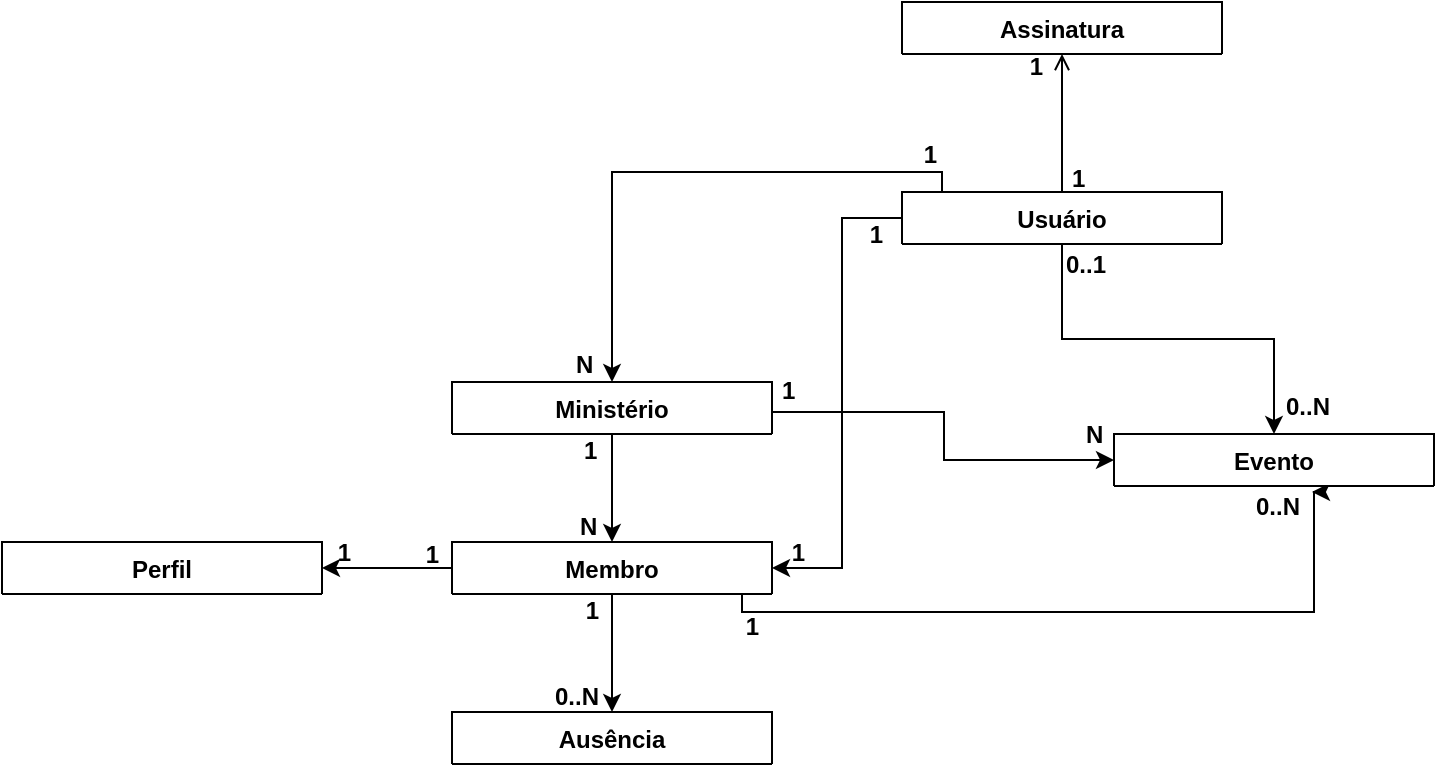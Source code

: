 <mxfile version="24.7.1" type="github" pages="2">
  <diagram id="C5RBs43oDa-KdzZeNtuy" name="Diag. Classes">
    <mxGraphModel dx="880" dy="426" grid="1" gridSize="5" guides="1" tooltips="1" connect="1" arrows="1" fold="1" page="1" pageScale="1" pageWidth="827" pageHeight="1169" math="0" shadow="0">
      <root>
        <mxCell id="WIyWlLk6GJQsqaUBKTNV-0" />
        <mxCell id="WIyWlLk6GJQsqaUBKTNV-1" parent="WIyWlLk6GJQsqaUBKTNV-0" />
        <mxCell id="q6jsrNKbjwWXl9jYyEzg-243" style="edgeStyle=orthogonalEdgeStyle;rounded=0;orthogonalLoop=1;jettySize=auto;html=1;fontStyle=1" parent="WIyWlLk6GJQsqaUBKTNV-1" source="zkfFHV4jXpPFQw0GAbJ--0" target="q6jsrNKbjwWXl9jYyEzg-241" edge="1">
          <mxGeometry relative="1" as="geometry">
            <Array as="points">
              <mxPoint x="529" y="134" />
              <mxPoint x="364" y="134" />
            </Array>
          </mxGeometry>
        </mxCell>
        <mxCell id="ArqrUtqpqqFmxBodryrC-20" style="edgeStyle=orthogonalEdgeStyle;rounded=0;orthogonalLoop=1;jettySize=auto;html=1;" parent="WIyWlLk6GJQsqaUBKTNV-1" source="zkfFHV4jXpPFQw0GAbJ--0" target="ArqrUtqpqqFmxBodryrC-1" edge="1">
          <mxGeometry relative="1" as="geometry" />
        </mxCell>
        <mxCell id="ArqrUtqpqqFmxBodryrC-30" style="edgeStyle=orthogonalEdgeStyle;rounded=0;orthogonalLoop=1;jettySize=auto;html=1;" parent="WIyWlLk6GJQsqaUBKTNV-1" source="zkfFHV4jXpPFQw0GAbJ--0" target="q6jsrNKbjwWXl9jYyEzg-236" edge="1">
          <mxGeometry relative="1" as="geometry">
            <Array as="points">
              <mxPoint x="479" y="157" />
              <mxPoint x="479" y="332" />
            </Array>
          </mxGeometry>
        </mxCell>
        <mxCell id="zkfFHV4jXpPFQw0GAbJ--0" value="Usuário" style="swimlane;fontStyle=1;align=center;verticalAlign=top;childLayout=stackLayout;horizontal=1;startSize=26;horizontalStack=0;resizeParent=1;resizeLast=0;collapsible=1;marginBottom=0;rounded=0;shadow=0;strokeWidth=1;" parent="WIyWlLk6GJQsqaUBKTNV-1" vertex="1" collapsed="1">
          <mxGeometry x="509" y="144" width="160" height="26" as="geometry">
            <mxRectangle x="315" y="110" width="160" height="34" as="alternateBounds" />
          </mxGeometry>
        </mxCell>
        <mxCell id="zkfFHV4jXpPFQw0GAbJ--4" value="" style="line;html=1;strokeWidth=1;align=left;verticalAlign=middle;spacingTop=-1;spacingLeft=3;spacingRight=3;rotatable=0;labelPosition=right;points=[];portConstraint=eastwest;" parent="zkfFHV4jXpPFQw0GAbJ--0" vertex="1">
          <mxGeometry y="26" width="160" height="8" as="geometry" />
        </mxCell>
        <mxCell id="zkfFHV4jXpPFQw0GAbJ--6" value="Perfil" style="swimlane;fontStyle=1;align=center;verticalAlign=top;childLayout=stackLayout;horizontal=1;startSize=26;horizontalStack=0;resizeParent=1;resizeLast=0;collapsible=1;marginBottom=0;rounded=0;shadow=0;strokeWidth=1;" parent="WIyWlLk6GJQsqaUBKTNV-1" vertex="1" collapsed="1">
          <mxGeometry x="59" y="319" width="160" height="26" as="geometry">
            <mxRectangle x="250" y="120" width="160" height="34" as="alternateBounds" />
          </mxGeometry>
        </mxCell>
        <mxCell id="zkfFHV4jXpPFQw0GAbJ--9" value="" style="line;html=1;strokeWidth=1;align=left;verticalAlign=middle;spacingTop=-1;spacingLeft=3;spacingRight=3;rotatable=0;labelPosition=right;points=[];portConstraint=eastwest;" parent="zkfFHV4jXpPFQw0GAbJ--6" vertex="1">
          <mxGeometry y="26" width="160" height="8" as="geometry" />
        </mxCell>
        <mxCell id="zkfFHV4jXpPFQw0GAbJ--17" value="Assinatura" style="swimlane;fontStyle=1;align=center;verticalAlign=top;childLayout=stackLayout;horizontal=1;startSize=26;horizontalStack=0;resizeParent=1;resizeLast=0;collapsible=1;marginBottom=0;rounded=0;shadow=0;strokeWidth=1;direction=east;" parent="WIyWlLk6GJQsqaUBKTNV-1" vertex="1" collapsed="1">
          <mxGeometry x="509" y="49" width="160" height="26" as="geometry">
            <mxRectangle x="500" y="30" width="160" height="34" as="alternateBounds" />
          </mxGeometry>
        </mxCell>
        <mxCell id="zkfFHV4jXpPFQw0GAbJ--23" value="" style="line;html=1;strokeWidth=1;align=left;verticalAlign=middle;spacingTop=-1;spacingLeft=3;spacingRight=3;rotatable=0;labelPosition=right;points=[];portConstraint=eastwest;" parent="zkfFHV4jXpPFQw0GAbJ--17" vertex="1">
          <mxGeometry y="26" width="160" height="8" as="geometry" />
        </mxCell>
        <mxCell id="zkfFHV4jXpPFQw0GAbJ--26" value="" style="endArrow=open;shadow=0;strokeWidth=1;rounded=0;curved=0;endFill=1;edgeStyle=elbowEdgeStyle;elbow=vertical;fontStyle=1" parent="WIyWlLk6GJQsqaUBKTNV-1" source="zkfFHV4jXpPFQw0GAbJ--0" target="zkfFHV4jXpPFQw0GAbJ--17" edge="1">
          <mxGeometry x="0.5" y="41" relative="1" as="geometry">
            <mxPoint x="839" y="269" as="sourcePoint" />
            <mxPoint x="999" y="269" as="targetPoint" />
            <mxPoint x="-40" y="32" as="offset" />
          </mxGeometry>
        </mxCell>
        <mxCell id="zkfFHV4jXpPFQw0GAbJ--27" value="1" style="resizable=0;align=left;verticalAlign=bottom;labelBackgroundColor=none;fontSize=12;fontStyle=1" parent="zkfFHV4jXpPFQw0GAbJ--26" connectable="0" vertex="1">
          <mxGeometry x="-1" relative="1" as="geometry">
            <mxPoint x="3" y="2" as="offset" />
          </mxGeometry>
        </mxCell>
        <mxCell id="zkfFHV4jXpPFQw0GAbJ--28" value="1" style="resizable=0;align=right;verticalAlign=bottom;labelBackgroundColor=none;fontSize=12;fontStyle=1" parent="zkfFHV4jXpPFQw0GAbJ--26" connectable="0" vertex="1">
          <mxGeometry x="1" relative="1" as="geometry">
            <mxPoint x="-8" y="15" as="offset" />
          </mxGeometry>
        </mxCell>
        <mxCell id="q6jsrNKbjwWXl9jYyEzg-221" value="" style="endArrow=classic;shadow=0;strokeWidth=1;rounded=0;curved=0;endFill=1;edgeStyle=elbowEdgeStyle;elbow=vertical;fontStyle=1" parent="WIyWlLk6GJQsqaUBKTNV-1" source="q6jsrNKbjwWXl9jYyEzg-236" target="zkfFHV4jXpPFQw0GAbJ--6" edge="1">
          <mxGeometry x="0.5" y="41" relative="1" as="geometry">
            <mxPoint x="859" y="144" as="sourcePoint" />
            <mxPoint x="949" y="144" as="targetPoint" />
            <mxPoint x="-40" y="32" as="offset" />
          </mxGeometry>
        </mxCell>
        <mxCell id="q6jsrNKbjwWXl9jYyEzg-222" value="0..1" style="resizable=0;align=left;verticalAlign=bottom;labelBackgroundColor=none;fontSize=12;fontStyle=1" parent="q6jsrNKbjwWXl9jYyEzg-221" connectable="0" vertex="1">
          <mxGeometry x="-1" relative="1" as="geometry">
            <mxPoint y="16" as="offset" />
          </mxGeometry>
        </mxCell>
        <mxCell id="q6jsrNKbjwWXl9jYyEzg-223" value="1" style="resizable=0;align=right;verticalAlign=bottom;labelBackgroundColor=none;fontSize=12;fontStyle=1" parent="q6jsrNKbjwWXl9jYyEzg-221" connectable="0" vertex="1">
          <mxGeometry x="1" relative="1" as="geometry">
            <mxPoint x="60" y="2" as="offset" />
          </mxGeometry>
        </mxCell>
        <mxCell id="q6jsrNKbjwWXl9jYyEzg-226" value="Ausência" style="swimlane;fontStyle=1;align=center;verticalAlign=top;childLayout=stackLayout;horizontal=1;startSize=26;horizontalStack=0;resizeParent=1;resizeLast=0;collapsible=1;marginBottom=0;rounded=0;shadow=0;strokeWidth=1;" parent="WIyWlLk6GJQsqaUBKTNV-1" vertex="1" collapsed="1">
          <mxGeometry x="284" y="404" width="160" height="26" as="geometry">
            <mxRectangle x="250" y="120" width="160" height="34" as="alternateBounds" />
          </mxGeometry>
        </mxCell>
        <mxCell id="q6jsrNKbjwWXl9jYyEzg-227" value="" style="line;html=1;strokeWidth=1;align=left;verticalAlign=middle;spacingTop=-1;spacingLeft=3;spacingRight=3;rotatable=0;labelPosition=right;points=[];portConstraint=eastwest;" parent="q6jsrNKbjwWXl9jYyEzg-226" vertex="1">
          <mxGeometry y="26" width="160" height="8" as="geometry" />
        </mxCell>
        <mxCell id="ArqrUtqpqqFmxBodryrC-11" style="edgeStyle=orthogonalEdgeStyle;rounded=0;orthogonalLoop=1;jettySize=auto;html=1;fontStyle=1" parent="WIyWlLk6GJQsqaUBKTNV-1" source="q6jsrNKbjwWXl9jYyEzg-236" target="q6jsrNKbjwWXl9jYyEzg-226" edge="1">
          <mxGeometry relative="1" as="geometry" />
        </mxCell>
        <mxCell id="vZEHAtt5c9Cjj-e_rAxL-0" style="edgeStyle=orthogonalEdgeStyle;rounded=0;orthogonalLoop=1;jettySize=auto;html=1;" edge="1" parent="WIyWlLk6GJQsqaUBKTNV-1" source="q6jsrNKbjwWXl9jYyEzg-236">
          <mxGeometry relative="1" as="geometry">
            <mxPoint x="714" y="294" as="targetPoint" />
            <Array as="points">
              <mxPoint x="429" y="354" />
              <mxPoint x="715" y="354" />
            </Array>
          </mxGeometry>
        </mxCell>
        <mxCell id="q6jsrNKbjwWXl9jYyEzg-236" value="Membro" style="swimlane;fontStyle=1;align=center;verticalAlign=top;childLayout=stackLayout;horizontal=1;startSize=26;horizontalStack=0;resizeParent=1;resizeLast=0;collapsible=1;marginBottom=0;rounded=0;shadow=0;strokeWidth=1;" parent="WIyWlLk6GJQsqaUBKTNV-1" vertex="1" collapsed="1">
          <mxGeometry x="284" y="319" width="160" height="26" as="geometry">
            <mxRectangle x="250" y="120" width="160" height="34" as="alternateBounds" />
          </mxGeometry>
        </mxCell>
        <mxCell id="q6jsrNKbjwWXl9jYyEzg-237" value="" style="line;html=1;strokeWidth=1;align=left;verticalAlign=middle;spacingTop=-1;spacingLeft=3;spacingRight=3;rotatable=0;labelPosition=right;points=[];portConstraint=eastwest;" parent="q6jsrNKbjwWXl9jYyEzg-236" vertex="1">
          <mxGeometry y="26" width="160" height="8" as="geometry" />
        </mxCell>
        <mxCell id="ArqrUtqpqqFmxBodryrC-0" style="edgeStyle=orthogonalEdgeStyle;rounded=0;orthogonalLoop=1;jettySize=auto;html=1;fontStyle=1" parent="WIyWlLk6GJQsqaUBKTNV-1" source="q6jsrNKbjwWXl9jYyEzg-241" target="q6jsrNKbjwWXl9jYyEzg-236" edge="1">
          <mxGeometry relative="1" as="geometry" />
        </mxCell>
        <mxCell id="ArqrUtqpqqFmxBodryrC-3" style="rounded=0;orthogonalLoop=1;jettySize=auto;html=1;fontStyle=1;edgeStyle=orthogonalEdgeStyle;" parent="WIyWlLk6GJQsqaUBKTNV-1" source="q6jsrNKbjwWXl9jYyEzg-241" target="ArqrUtqpqqFmxBodryrC-1" edge="1">
          <mxGeometry relative="1" as="geometry">
            <Array as="points">
              <mxPoint x="530" y="254" />
              <mxPoint x="530" y="278" />
            </Array>
          </mxGeometry>
        </mxCell>
        <mxCell id="q6jsrNKbjwWXl9jYyEzg-241" value="Ministério" style="swimlane;fontStyle=1;align=center;verticalAlign=top;childLayout=stackLayout;horizontal=1;startSize=26;horizontalStack=0;resizeParent=1;resizeLast=0;collapsible=1;marginBottom=0;rounded=0;shadow=0;strokeWidth=1;" parent="WIyWlLk6GJQsqaUBKTNV-1" vertex="1" collapsed="1">
          <mxGeometry x="284" y="239" width="160" height="26" as="geometry">
            <mxRectangle x="250" y="120" width="160" height="34" as="alternateBounds" />
          </mxGeometry>
        </mxCell>
        <mxCell id="q6jsrNKbjwWXl9jYyEzg-242" value="" style="line;html=1;strokeWidth=1;align=left;verticalAlign=middle;spacingTop=-1;spacingLeft=3;spacingRight=3;rotatable=0;labelPosition=right;points=[];portConstraint=eastwest;" parent="q6jsrNKbjwWXl9jYyEzg-241" vertex="1">
          <mxGeometry y="26" width="160" height="8" as="geometry" />
        </mxCell>
        <mxCell id="q6jsrNKbjwWXl9jYyEzg-244" value="0..1" style="resizable=0;align=left;verticalAlign=bottom;labelBackgroundColor=none;fontSize=12;fontStyle=1" parent="WIyWlLk6GJQsqaUBKTNV-1" connectable="0" vertex="1">
          <mxGeometry x="589" y="189" as="geometry" />
        </mxCell>
        <mxCell id="q6jsrNKbjwWXl9jYyEzg-245" value="N" style="resizable=0;align=left;verticalAlign=bottom;labelBackgroundColor=none;fontSize=12;fontStyle=1" parent="WIyWlLk6GJQsqaUBKTNV-1" connectable="0" vertex="1">
          <mxGeometry x="344" y="239" as="geometry" />
        </mxCell>
        <mxCell id="ArqrUtqpqqFmxBodryrC-1" value="Evento" style="swimlane;fontStyle=1;align=center;verticalAlign=top;childLayout=stackLayout;horizontal=1;startSize=26;horizontalStack=0;resizeParent=1;resizeLast=0;collapsible=1;marginBottom=0;rounded=0;shadow=0;strokeWidth=1;" parent="WIyWlLk6GJQsqaUBKTNV-1" vertex="1" collapsed="1">
          <mxGeometry x="615" y="265" width="160" height="26" as="geometry">
            <mxRectangle x="250" y="120" width="160" height="34" as="alternateBounds" />
          </mxGeometry>
        </mxCell>
        <mxCell id="ArqrUtqpqqFmxBodryrC-2" value="" style="line;html=1;strokeWidth=1;align=left;verticalAlign=middle;spacingTop=-1;spacingLeft=3;spacingRight=3;rotatable=0;labelPosition=right;points=[];portConstraint=eastwest;" parent="ArqrUtqpqqFmxBodryrC-1" vertex="1">
          <mxGeometry y="26" width="160" height="8" as="geometry" />
        </mxCell>
        <mxCell id="ArqrUtqpqqFmxBodryrC-4" value="1" style="resizable=0;align=left;verticalAlign=bottom;labelBackgroundColor=none;fontSize=12;fontStyle=1" parent="WIyWlLk6GJQsqaUBKTNV-1" connectable="0" vertex="1">
          <mxGeometry x="447" y="252" as="geometry" />
        </mxCell>
        <mxCell id="ArqrUtqpqqFmxBodryrC-5" value="N" style="resizable=0;align=left;verticalAlign=bottom;labelBackgroundColor=none;fontSize=12;fontStyle=1" parent="WIyWlLk6GJQsqaUBKTNV-1" connectable="0" vertex="1">
          <mxGeometry x="599" y="274" as="geometry" />
        </mxCell>
        <mxCell id="ArqrUtqpqqFmxBodryrC-7" value="N" style="resizable=0;align=left;verticalAlign=bottom;labelBackgroundColor=none;fontSize=12;fontStyle=1" parent="WIyWlLk6GJQsqaUBKTNV-1" connectable="0" vertex="1">
          <mxGeometry x="528" y="197" as="geometry">
            <mxPoint x="-182" y="123" as="offset" />
          </mxGeometry>
        </mxCell>
        <mxCell id="ArqrUtqpqqFmxBodryrC-13" value="0..N" style="resizable=0;align=right;verticalAlign=bottom;labelBackgroundColor=none;fontSize=12;fontStyle=1" parent="WIyWlLk6GJQsqaUBKTNV-1" connectable="0" vertex="1">
          <mxGeometry x="361" y="224" as="geometry">
            <mxPoint x="-2" y="181" as="offset" />
          </mxGeometry>
        </mxCell>
        <mxCell id="ArqrUtqpqqFmxBodryrC-21" value="0..N" style="resizable=0;align=left;verticalAlign=bottom;labelBackgroundColor=none;fontSize=12;fontStyle=1" parent="WIyWlLk6GJQsqaUBKTNV-1" connectable="0" vertex="1">
          <mxGeometry x="699" y="239" as="geometry">
            <mxPoint y="21" as="offset" />
          </mxGeometry>
        </mxCell>
        <mxCell id="ArqrUtqpqqFmxBodryrC-25" value="1" style="resizable=0;align=right;verticalAlign=bottom;labelBackgroundColor=none;fontSize=12;fontStyle=1" parent="WIyWlLk6GJQsqaUBKTNV-1" connectable="0" vertex="1">
          <mxGeometry x="284" y="339" as="geometry">
            <mxPoint x="-49" y="-6" as="offset" />
          </mxGeometry>
        </mxCell>
        <mxCell id="ArqrUtqpqqFmxBodryrC-29" value="" style="resizable=0;align=right;verticalAlign=bottom;labelBackgroundColor=none;fontSize=12;fontStyle=1" parent="WIyWlLk6GJQsqaUBKTNV-1" connectable="0" vertex="1">
          <mxGeometry x="665" y="110" as="geometry">
            <mxPoint x="-2" y="181" as="offset" />
          </mxGeometry>
        </mxCell>
        <mxCell id="ArqrUtqpqqFmxBodryrC-31" value="1" style="resizable=0;align=right;verticalAlign=bottom;labelBackgroundColor=none;fontSize=12;fontStyle=1" parent="WIyWlLk6GJQsqaUBKTNV-1" connectable="0" vertex="1">
          <mxGeometry x="757" y="159" as="geometry">
            <mxPoint x="-256" y="15" as="offset" />
          </mxGeometry>
        </mxCell>
        <mxCell id="ArqrUtqpqqFmxBodryrC-32" value="1" style="resizable=0;align=right;verticalAlign=bottom;labelBackgroundColor=none;fontSize=12;fontStyle=1" parent="WIyWlLk6GJQsqaUBKTNV-1" connectable="0" vertex="1">
          <mxGeometry x="784" y="119" as="geometry">
            <mxPoint x="-256" y="15" as="offset" />
          </mxGeometry>
        </mxCell>
        <mxCell id="ArqrUtqpqqFmxBodryrC-33" value="1" style="resizable=0;align=right;verticalAlign=bottom;labelBackgroundColor=none;fontSize=12;fontStyle=1" parent="WIyWlLk6GJQsqaUBKTNV-1" connectable="0" vertex="1">
          <mxGeometry x="718" y="318" as="geometry">
            <mxPoint x="-256" y="15" as="offset" />
          </mxGeometry>
        </mxCell>
        <mxCell id="ArqrUtqpqqFmxBodryrC-34" value="1" style="resizable=0;align=right;verticalAlign=bottom;labelBackgroundColor=none;fontSize=12;fontStyle=1" parent="WIyWlLk6GJQsqaUBKTNV-1" connectable="0" vertex="1">
          <mxGeometry x="615" y="347" as="geometry">
            <mxPoint x="-256" y="15" as="offset" />
          </mxGeometry>
        </mxCell>
        <mxCell id="ArqrUtqpqqFmxBodryrC-35" value="1" style="resizable=0;align=left;verticalAlign=bottom;labelBackgroundColor=none;fontSize=12;fontStyle=1" parent="WIyWlLk6GJQsqaUBKTNV-1" connectable="0" vertex="1">
          <mxGeometry x="530" y="159" as="geometry">
            <mxPoint x="-182" y="123" as="offset" />
          </mxGeometry>
        </mxCell>
        <mxCell id="vZEHAtt5c9Cjj-e_rAxL-1" value="0..N" style="resizable=0;align=left;verticalAlign=bottom;labelBackgroundColor=none;fontSize=12;fontStyle=1" connectable="0" vertex="1" parent="WIyWlLk6GJQsqaUBKTNV-1">
          <mxGeometry x="590" y="283" as="geometry">
            <mxPoint x="94" y="27" as="offset" />
          </mxGeometry>
        </mxCell>
        <mxCell id="vZEHAtt5c9Cjj-e_rAxL-2" value="1" style="resizable=0;align=right;verticalAlign=bottom;labelBackgroundColor=none;fontSize=12;fontStyle=1" connectable="0" vertex="1" parent="WIyWlLk6GJQsqaUBKTNV-1">
          <mxGeometry x="695" y="355" as="geometry">
            <mxPoint x="-256" y="15" as="offset" />
          </mxGeometry>
        </mxCell>
      </root>
    </mxGraphModel>
  </diagram>
  <diagram id="LfwR85vyU29YKfIAJtMj" name="Diag. Caso de Uso">
    <mxGraphModel dx="1567" dy="541" grid="1" gridSize="10" guides="1" tooltips="1" connect="1" arrows="1" fold="1" page="1" pageScale="1" pageWidth="827" pageHeight="1169" math="0" shadow="0">
      <root>
        <mxCell id="0" />
        <mxCell id="1" parent="0" />
        <mxCell id="RJTqDr5wJDbC0DNeO8t3-87" value="" style="whiteSpace=wrap;html=1;" parent="1" vertex="1">
          <mxGeometry x="290" y="39" width="310" height="690" as="geometry" />
        </mxCell>
        <mxCell id="RJTqDr5wJDbC0DNeO8t3-124" style="edgeStyle=none;rounded=0;orthogonalLoop=1;jettySize=auto;html=1;fontFamily=Helvetica;fontSize=12;fontColor=default;entryX=0;entryY=0.5;entryDx=0;entryDy=0;entryPerimeter=0;" parent="1" source="RJTqDr5wJDbC0DNeO8t3-86" target="RJTqDr5wJDbC0DNeO8t3-90" edge="1">
          <mxGeometry relative="1" as="geometry">
            <mxPoint x="170" y="359" as="sourcePoint" />
          </mxGeometry>
        </mxCell>
        <mxCell id="RJTqDr5wJDbC0DNeO8t3-86" value="Outro Ministério" style="shape=umlActor;verticalLabelPosition=bottom;verticalAlign=top;html=1;" parent="1" vertex="1">
          <mxGeometry x="130" y="188" width="30" height="60" as="geometry" />
        </mxCell>
        <mxCell id="RJTqDr5wJDbC0DNeO8t3-90" value="&lt;div&gt;&lt;b style=&quot;background-color: transparent; font-family: Arial, sans-serif; font-size: 11pt; white-space-collapse: preserve;&quot;&gt;&lt;br&gt;&lt;/b&gt;&lt;/div&gt;&lt;div&gt;&lt;b style=&quot;background-color: transparent; font-family: Arial, sans-serif; font-size: 11pt; white-space-collapse: preserve;&quot;&gt;Manter Evento&lt;/b&gt;&lt;br&gt;&lt;/div&gt;&lt;div&gt;&lt;span&gt;&lt;span style=&quot;font-size: 11pt; font-family: Arial, sans-serif; background-color: transparent; font-variant-numeric: normal; font-variant-east-asian: normal; font-variant-alternates: normal; font-variant-position: normal; vertical-align: baseline; white-space-collapse: preserve;&quot;&gt;&lt;b&gt;Favorito&lt;/b&gt;&lt;/span&gt;&lt;/span&gt;&lt;/div&gt;" style="strokeWidth=2;html=1;shape=mxgraph.flowchart.start_1;whiteSpace=wrap;strokeColor=default;align=center;verticalAlign=top;fontFamily=Helvetica;fontSize=12;fontColor=default;fillColor=default;" parent="1" vertex="1">
          <mxGeometry x="355" y="169" width="180" height="70" as="geometry" />
        </mxCell>
        <mxCell id="RJTqDr5wJDbC0DNeO8t3-91" value="&lt;div&gt;&lt;span&gt;&lt;span style=&quot;font-size: 11pt; font-family: Arial, sans-serif; background-color: transparent; font-variant-numeric: normal; font-variant-east-asian: normal; font-variant-alternates: normal; font-variant-position: normal; vertical-align: baseline; white-space-collapse: preserve;&quot;&gt;&lt;b&gt;&lt;br&gt;&lt;/b&gt;&lt;/span&gt;&lt;/span&gt;&lt;/div&gt;&lt;span id=&quot;docs-internal-guid-4afa85d8-7fff-9e2a-b5e1-b76f4b0d9026&quot;&gt;&lt;span style=&quot;font-size: 11pt; font-family: Arial, sans-serif; background-color: transparent; font-variant-numeric: normal; font-variant-east-asian: normal; font-variant-alternates: normal; font-variant-position: normal; vertical-align: baseline; white-space-collapse: preserve;&quot;&gt;&lt;b&gt;Manter Ausência&lt;/b&gt;&lt;/span&gt;&lt;/span&gt;" style="strokeWidth=2;html=1;shape=mxgraph.flowchart.start_1;whiteSpace=wrap;strokeColor=default;align=center;verticalAlign=top;fontFamily=Helvetica;fontSize=12;fontColor=default;fillColor=default;" parent="1" vertex="1">
          <mxGeometry x="355" y="259" width="180" height="70" as="geometry" />
        </mxCell>
        <mxCell id="RJTqDr5wJDbC0DNeO8t3-92" value="&lt;div&gt;&lt;span&gt;&lt;span style=&quot;font-size: 11pt; font-family: Arial, sans-serif; background-color: transparent; font-variant-numeric: normal; font-variant-east-asian: normal; font-variant-alternates: normal; font-variant-position: normal; vertical-align: baseline; white-space-collapse: preserve;&quot;&gt;&lt;br&gt;&lt;/span&gt;&lt;/span&gt;&lt;/div&gt;&lt;span id=&quot;docs-internal-guid-e95da2e6-7fff-0710-e30e-2d97cab7f2db&quot;&gt;&lt;span style=&quot;font-size: 11pt; font-family: Arial, sans-serif; background-color: transparent; font-variant-numeric: normal; font-variant-east-asian: normal; font-variant-alternates: normal; font-variant-position: normal; vertical-align: baseline; white-space-collapse: preserve;&quot;&gt;&lt;b&gt;Manter Música&lt;/b&gt;&lt;/span&gt;&lt;/span&gt;" style="strokeWidth=2;html=1;shape=mxgraph.flowchart.start_1;whiteSpace=wrap;strokeColor=default;align=center;verticalAlign=top;fontFamily=Helvetica;fontSize=12;fontColor=default;fillColor=default;" parent="1" vertex="1">
          <mxGeometry x="355" y="349" width="180" height="70" as="geometry" />
        </mxCell>
        <mxCell id="RJTqDr5wJDbC0DNeO8t3-93" value="&lt;div&gt;&lt;span&gt;&lt;span style=&quot;font-size: 11pt; font-family: Arial, sans-serif; background-color: transparent; font-variant-numeric: normal; font-variant-east-asian: normal; font-variant-alternates: normal; font-variant-position: normal; vertical-align: baseline; white-space-collapse: preserve;&quot;&gt;&lt;br&gt;&lt;/span&gt;&lt;/span&gt;&lt;/div&gt;&lt;span id=&quot;docs-internal-guid-98652d6b-7fff-5aa1-7df8-451ec325e2ac&quot;&gt;&lt;span style=&quot;font-size: 11pt; font-family: Arial, sans-serif; background-color: transparent; font-variant-numeric: normal; font-variant-east-asian: normal; font-variant-alternates: normal; font-variant-position: normal; vertical-align: baseline; white-space-collapse: preserve;&quot;&gt;&lt;b&gt;Manter Membro&lt;/b&gt;&lt;/span&gt;&lt;/span&gt;" style="strokeWidth=2;html=1;shape=mxgraph.flowchart.start_1;whiteSpace=wrap;strokeColor=default;align=center;verticalAlign=top;fontFamily=Helvetica;fontSize=12;fontColor=default;fillColor=default;" parent="1" vertex="1">
          <mxGeometry x="355" y="439" width="180" height="70" as="geometry" />
        </mxCell>
        <mxCell id="RJTqDr5wJDbC0DNeO8t3-94" value="&lt;div&gt;&lt;b style=&quot;background-color: initial; white-space-collapse: preserve; font-family: Arial, sans-serif; font-size: 14.667px;&quot;&gt;&lt;br&gt;&lt;/b&gt;&lt;/div&gt;&lt;div&gt;&lt;b style=&quot;background-color: initial; white-space-collapse: preserve; font-family: Arial, sans-serif; font-size: 14.667px;&quot;&gt;Gerenciar Permissões&lt;/b&gt;&lt;br&gt;&lt;/div&gt;" style="strokeWidth=2;html=1;shape=mxgraph.flowchart.start_1;whiteSpace=wrap;strokeColor=default;align=center;verticalAlign=top;fontFamily=Helvetica;fontSize=12;fontColor=default;fillColor=default;" parent="1" vertex="1">
          <mxGeometry x="355" y="529" width="180" height="70" as="geometry" />
        </mxCell>
        <mxCell id="RJTqDr5wJDbC0DNeO8t3-95" value="&lt;div&gt;&lt;span&gt;&lt;span style=&quot;font-size: 11pt; font-family: Arial, sans-serif; background-color: transparent; font-variant-numeric: normal; font-variant-east-asian: normal; font-variant-alternates: normal; font-variant-position: normal; vertical-align: baseline; white-space-collapse: preserve;&quot;&gt;&lt;br&gt;&lt;/span&gt;&lt;/span&gt;&lt;/div&gt;&lt;span id=&quot;docs-internal-guid-924b804d-7fff-9c11-ec16-7aee66b5cdbe&quot;&gt;&lt;span style=&quot;font-size: 11pt; font-family: Arial, sans-serif; background-color: transparent; font-variant-numeric: normal; font-variant-east-asian: normal; font-variant-alternates: normal; font-variant-position: normal; vertical-align: baseline; white-space-collapse: preserve;&quot;&gt;&lt;b&gt;Manter Perfil&lt;/b&gt;&lt;/span&gt;&lt;/span&gt;" style="strokeWidth=2;html=1;shape=mxgraph.flowchart.start_1;whiteSpace=wrap;strokeColor=default;align=center;verticalAlign=top;fontFamily=Helvetica;fontSize=12;fontColor=default;fillColor=default;" parent="1" vertex="1">
          <mxGeometry x="355" y="619" width="180" height="70" as="geometry" />
        </mxCell>
        <mxCell id="RJTqDr5wJDbC0DNeO8t3-99" value="Membro" style="shape=umlActor;verticalLabelPosition=bottom;verticalAlign=top;html=1;" parent="1" vertex="1">
          <mxGeometry x="130" y="328" width="30" height="60" as="geometry" />
        </mxCell>
        <mxCell id="RJTqDr5wJDbC0DNeO8t3-100" style="edgeStyle=orthogonalEdgeStyle;rounded=0;orthogonalLoop=1;jettySize=auto;html=1;fontFamily=Helvetica;fontSize=12;fontColor=default;" parent="1" source="RJTqDr5wJDbC0DNeO8t3-99" target="RJTqDr5wJDbC0DNeO8t3-86" edge="1">
          <mxGeometry relative="1" as="geometry">
            <mxPoint x="140" y="288" as="targetPoint" />
          </mxGeometry>
        </mxCell>
        <mxCell id="RJTqDr5wJDbC0DNeO8t3-111" style="edgeStyle=orthogonalEdgeStyle;rounded=0;orthogonalLoop=1;jettySize=auto;html=1;fontFamily=Helvetica;fontSize=12;fontColor=default;entryX=0.5;entryY=0.5;entryDx=0;entryDy=0;entryPerimeter=0;" parent="1" source="RJTqDr5wJDbC0DNeO8t3-107" target="RJTqDr5wJDbC0DNeO8t3-112" edge="1">
          <mxGeometry relative="1" as="geometry" />
        </mxCell>
        <mxCell id="RJTqDr5wJDbC0DNeO8t3-107" value="Núcleo" style="shape=umlActor;verticalLabelPosition=bottom;verticalAlign=top;html=1;" parent="1" vertex="1">
          <mxGeometry x="30" y="468" width="30" height="60" as="geometry" />
        </mxCell>
        <mxCell id="RJTqDr5wJDbC0DNeO8t3-114" style="edgeStyle=orthogonalEdgeStyle;rounded=0;orthogonalLoop=1;jettySize=auto;html=1;fontFamily=Helvetica;fontSize=12;fontColor=default;" parent="1" source="RJTqDr5wJDbC0DNeO8t3-112" target="RJTqDr5wJDbC0DNeO8t3-99" edge="1">
          <mxGeometry relative="1" as="geometry" />
        </mxCell>
        <mxCell id="RJTqDr5wJDbC0DNeO8t3-112" value="Coordenador" style="shape=umlActor;verticalLabelPosition=bottom;verticalAlign=top;html=1;" parent="1" vertex="1">
          <mxGeometry x="130" y="468" width="30" height="60" as="geometry" />
        </mxCell>
        <mxCell id="RJTqDr5wJDbC0DNeO8t3-116" style="edgeStyle=orthogonalEdgeStyle;rounded=0;orthogonalLoop=1;jettySize=auto;html=1;fontFamily=Helvetica;fontSize=12;fontColor=default;" parent="1" source="RJTqDr5wJDbC0DNeO8t3-115" target="RJTqDr5wJDbC0DNeO8t3-112" edge="1">
          <mxGeometry relative="1" as="geometry" />
        </mxCell>
        <mxCell id="RJTqDr5wJDbC0DNeO8t3-115" value="Admin" style="shape=umlActor;verticalLabelPosition=bottom;verticalAlign=top;html=1;strokeColor=default;align=center;fontFamily=Helvetica;fontSize=12;fontColor=default;fillColor=default;" parent="1" vertex="1">
          <mxGeometry x="130" y="598" width="30" height="60" as="geometry" />
        </mxCell>
        <mxCell id="RJTqDr5wJDbC0DNeO8t3-125" style="edgeStyle=none;rounded=0;orthogonalLoop=1;jettySize=auto;html=1;entryX=0;entryY=0.5;entryDx=0;entryDy=0;entryPerimeter=0;fontFamily=Helvetica;fontSize=12;fontColor=default;" parent="1" source="RJTqDr5wJDbC0DNeO8t3-86" target="RJTqDr5wJDbC0DNeO8t3-91" edge="1">
          <mxGeometry relative="1" as="geometry">
            <mxPoint x="170" y="369" as="sourcePoint" />
          </mxGeometry>
        </mxCell>
        <mxCell id="RJTqDr5wJDbC0DNeO8t3-126" style="edgeStyle=none;rounded=0;orthogonalLoop=1;jettySize=auto;html=1;entryX=0;entryY=0.5;entryDx=0;entryDy=0;entryPerimeter=0;fontFamily=Helvetica;fontSize=12;fontColor=default;" parent="1" target="RJTqDr5wJDbC0DNeO8t3-92" edge="1">
          <mxGeometry relative="1" as="geometry">
            <mxPoint x="170" y="249" as="sourcePoint" />
          </mxGeometry>
        </mxCell>
        <mxCell id="RJTqDr5wJDbC0DNeO8t3-131" style="edgeStyle=none;rounded=0;orthogonalLoop=1;jettySize=auto;html=1;entryX=0;entryY=0.5;entryDx=0;entryDy=0;entryPerimeter=0;fontFamily=Helvetica;fontSize=12;fontColor=default;" parent="1" source="RJTqDr5wJDbC0DNeO8t3-112" target="RJTqDr5wJDbC0DNeO8t3-95" edge="1">
          <mxGeometry relative="1" as="geometry" />
        </mxCell>
        <mxCell id="RJTqDr5wJDbC0DNeO8t3-132" style="edgeStyle=none;rounded=0;orthogonalLoop=1;jettySize=auto;html=1;entryX=0;entryY=0.5;entryDx=0;entryDy=0;entryPerimeter=0;fontFamily=Helvetica;fontSize=12;fontColor=default;" parent="1" source="RJTqDr5wJDbC0DNeO8t3-112" target="RJTqDr5wJDbC0DNeO8t3-94" edge="1">
          <mxGeometry relative="1" as="geometry" />
        </mxCell>
        <mxCell id="RJTqDr5wJDbC0DNeO8t3-133" style="edgeStyle=none;rounded=0;orthogonalLoop=1;jettySize=auto;html=1;entryX=0;entryY=0.5;entryDx=0;entryDy=0;entryPerimeter=0;fontFamily=Helvetica;fontSize=12;fontColor=default;" parent="1" source="RJTqDr5wJDbC0DNeO8t3-112" target="RJTqDr5wJDbC0DNeO8t3-93" edge="1">
          <mxGeometry relative="1" as="geometry" />
        </mxCell>
        <mxCell id="RJTqDr5wJDbC0DNeO8t3-138" style="edgeStyle=none;rounded=0;orthogonalLoop=1;jettySize=auto;html=1;fontFamily=Helvetica;fontSize=12;fontColor=default;entryX=1;entryY=0.5;entryDx=0;entryDy=0;entryPerimeter=0;" parent="1" source="RJTqDr5wJDbC0DNeO8t3-134" target="RJTqDr5wJDbC0DNeO8t3-90" edge="1">
          <mxGeometry relative="1" as="geometry" />
        </mxCell>
        <mxCell id="RJTqDr5wJDbC0DNeO8t3-134" value="Usuário Básico" style="shape=umlActor;verticalLabelPosition=bottom;verticalAlign=top;html=1;strokeColor=default;align=center;fontFamily=Helvetica;fontSize=12;fontColor=default;fillColor=default;" parent="1" vertex="1">
          <mxGeometry x="710" y="189" width="30" height="60" as="geometry" />
        </mxCell>
        <mxCell id="RJTqDr5wJDbC0DNeO8t3-135" value="Usuário Premium" style="shape=umlActor;verticalLabelPosition=bottom;verticalAlign=top;html=1;strokeColor=default;align=center;fontFamily=Helvetica;fontSize=12;fontColor=default;fillColor=default;" parent="1" vertex="1">
          <mxGeometry x="710" y="329" width="30" height="60" as="geometry" />
        </mxCell>
        <mxCell id="RJTqDr5wJDbC0DNeO8t3-136" style="edgeStyle=none;rounded=0;orthogonalLoop=1;jettySize=auto;html=1;entryX=0.5;entryY=1.333;entryDx=0;entryDy=0;entryPerimeter=0;fontFamily=Helvetica;fontSize=12;fontColor=default;" parent="1" source="RJTqDr5wJDbC0DNeO8t3-135" target="RJTqDr5wJDbC0DNeO8t3-134" edge="1">
          <mxGeometry relative="1" as="geometry" />
        </mxCell>
        <mxCell id="RJTqDr5wJDbC0DNeO8t3-139" style="edgeStyle=none;rounded=0;orthogonalLoop=1;jettySize=auto;html=1;entryX=1;entryY=0.5;entryDx=0;entryDy=0;entryPerimeter=0;fontFamily=Helvetica;fontSize=12;fontColor=default;" parent="1" source="RJTqDr5wJDbC0DNeO8t3-134" target="RJTqDr5wJDbC0DNeO8t3-91" edge="1">
          <mxGeometry relative="1" as="geometry" />
        </mxCell>
        <mxCell id="RJTqDr5wJDbC0DNeO8t3-140" style="edgeStyle=none;rounded=0;orthogonalLoop=1;jettySize=auto;html=1;entryX=1;entryY=0.5;entryDx=0;entryDy=0;entryPerimeter=0;fontFamily=Helvetica;fontSize=12;fontColor=default;" parent="1" source="RJTqDr5wJDbC0DNeO8t3-135" target="RJTqDr5wJDbC0DNeO8t3-93" edge="1">
          <mxGeometry relative="1" as="geometry" />
        </mxCell>
        <mxCell id="ouUYO2GacCU3LzgGuIoA-1" value="&lt;div&gt;&lt;span&gt;&lt;span style=&quot;font-size: 11pt; font-family: Arial, sans-serif; background-color: transparent; font-variant-numeric: normal; font-variant-east-asian: normal; font-variant-alternates: normal; font-variant-position: normal; vertical-align: baseline; white-space-collapse: preserve;&quot;&gt;&lt;b&gt;&lt;br&gt;&lt;/b&gt;&lt;/span&gt;&lt;/span&gt;&lt;/div&gt;&lt;span id=&quot;docs-internal-guid-4b283a77-7fff-520f-def3-82d6183e8cb3&quot;&gt;&lt;span style=&quot;font-size: 11pt; font-family: Arial, sans-serif; background-color: transparent; font-variant-numeric: normal; font-variant-east-asian: normal; font-variant-alternates: normal; font-variant-position: normal; vertical-align: baseline; white-space-collapse: preserve;&quot;&gt;&lt;b&gt;Manter Evento&lt;/b&gt;&lt;/span&gt;&lt;/span&gt;" style="strokeWidth=2;html=1;shape=mxgraph.flowchart.start_1;whiteSpace=wrap;strokeColor=default;align=center;verticalAlign=top;fontFamily=Helvetica;fontSize=12;fontColor=default;fillColor=default;" parent="1" vertex="1">
          <mxGeometry x="355" y="80" width="180" height="70" as="geometry" />
        </mxCell>
        <mxCell id="ouUYO2GacCU3LzgGuIoA-2" style="edgeStyle=none;rounded=0;orthogonalLoop=1;jettySize=auto;html=1;fontFamily=Helvetica;fontSize=12;fontColor=default;entryX=0.011;entryY=0.414;entryDx=0;entryDy=0;entryPerimeter=0;" parent="1" target="ouUYO2GacCU3LzgGuIoA-1" edge="1">
          <mxGeometry relative="1" as="geometry">
            <mxPoint x="160" y="201" as="sourcePoint" />
            <mxPoint x="355" y="188" as="targetPoint" />
          </mxGeometry>
        </mxCell>
        <mxCell id="ouUYO2GacCU3LzgGuIoA-3" style="edgeStyle=none;rounded=0;orthogonalLoop=1;jettySize=auto;html=1;fontFamily=Helvetica;fontSize=12;fontColor=default;entryX=1;entryY=0.5;entryDx=0;entryDy=0;entryPerimeter=0;" parent="1" target="ouUYO2GacCU3LzgGuIoA-1" edge="1">
          <mxGeometry relative="1" as="geometry">
            <mxPoint x="710" y="200" as="sourcePoint" />
            <mxPoint x="535" y="188" as="targetPoint" />
          </mxGeometry>
        </mxCell>
        <mxCell id="-v3zTAgpWtv8PxAklIXZ-2" style="rounded=0;orthogonalLoop=1;jettySize=auto;html=1;entryX=1;entryY=0.5;entryDx=0;entryDy=0;entryPerimeter=0;" edge="1" parent="1" source="RJTqDr5wJDbC0DNeO8t3-134" target="RJTqDr5wJDbC0DNeO8t3-95">
          <mxGeometry relative="1" as="geometry" />
        </mxCell>
      </root>
    </mxGraphModel>
  </diagram>
</mxfile>
